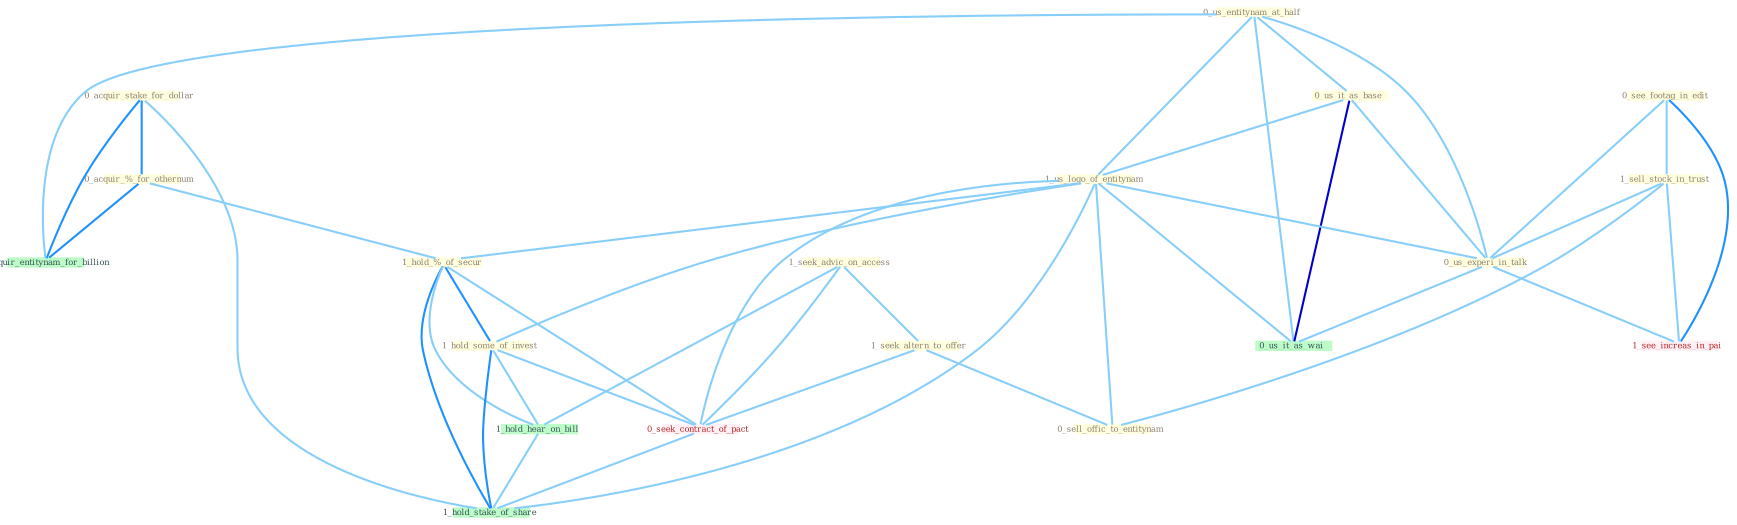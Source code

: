 Graph G{ 
    node
    [shape=polygon,style=filled,width=.5,height=.06,color="#BDFCC9",fixedsize=true,fontsize=4,
    fontcolor="#2f4f4f"];
    {node
    [color="#ffffe0", fontcolor="#8b7d6b"] "0_acquir_stake_for_dollar " "1_seek_advic_on_access " "0_us_entitynam_at_half " "0_see_footag_in_edit " "1_sell_stock_in_trust " "0_acquir_%_for_othernum " "0_us_it_as_base " "1_us_logo_of_entitynam " "1_hold_%_of_secur " "1_hold_some_of_invest " "0_us_experi_in_talk " "1_seek_altern_to_offer " "0_sell_offic_to_entitynam "}
{node [color="#fff0f5", fontcolor="#b22222"] "0_seek_contract_of_pact " "1_see_increas_in_pai "}
edge [color="#B0E2FF"];

	"0_acquir_stake_for_dollar " -- "0_acquir_%_for_othernum " [w="2", color="#1e90ff" , len=0.8];
	"0_acquir_stake_for_dollar " -- "0_acquir_entitynam_for_billion " [w="2", color="#1e90ff" , len=0.8];
	"0_acquir_stake_for_dollar " -- "1_hold_stake_of_share " [w="1", color="#87cefa" ];
	"1_seek_advic_on_access " -- "1_seek_altern_to_offer " [w="1", color="#87cefa" ];
	"1_seek_advic_on_access " -- "0_seek_contract_of_pact " [w="1", color="#87cefa" ];
	"1_seek_advic_on_access " -- "1_hold_hear_on_bill " [w="1", color="#87cefa" ];
	"0_us_entitynam_at_half " -- "0_us_it_as_base " [w="1", color="#87cefa" ];
	"0_us_entitynam_at_half " -- "1_us_logo_of_entitynam " [w="1", color="#87cefa" ];
	"0_us_entitynam_at_half " -- "0_us_experi_in_talk " [w="1", color="#87cefa" ];
	"0_us_entitynam_at_half " -- "0_us_it_as_wai " [w="1", color="#87cefa" ];
	"0_us_entitynam_at_half " -- "0_acquir_entitynam_for_billion " [w="1", color="#87cefa" ];
	"0_see_footag_in_edit " -- "1_sell_stock_in_trust " [w="1", color="#87cefa" ];
	"0_see_footag_in_edit " -- "0_us_experi_in_talk " [w="1", color="#87cefa" ];
	"0_see_footag_in_edit " -- "1_see_increas_in_pai " [w="2", color="#1e90ff" , len=0.8];
	"1_sell_stock_in_trust " -- "0_us_experi_in_talk " [w="1", color="#87cefa" ];
	"1_sell_stock_in_trust " -- "0_sell_offic_to_entitynam " [w="1", color="#87cefa" ];
	"1_sell_stock_in_trust " -- "1_see_increas_in_pai " [w="1", color="#87cefa" ];
	"0_acquir_%_for_othernum " -- "1_hold_%_of_secur " [w="1", color="#87cefa" ];
	"0_acquir_%_for_othernum " -- "0_acquir_entitynam_for_billion " [w="2", color="#1e90ff" , len=0.8];
	"0_us_it_as_base " -- "1_us_logo_of_entitynam " [w="1", color="#87cefa" ];
	"0_us_it_as_base " -- "0_us_experi_in_talk " [w="1", color="#87cefa" ];
	"0_us_it_as_base " -- "0_us_it_as_wai " [w="3", color="#0000cd" , len=0.6];
	"1_us_logo_of_entitynam " -- "1_hold_%_of_secur " [w="1", color="#87cefa" ];
	"1_us_logo_of_entitynam " -- "1_hold_some_of_invest " [w="1", color="#87cefa" ];
	"1_us_logo_of_entitynam " -- "0_us_experi_in_talk " [w="1", color="#87cefa" ];
	"1_us_logo_of_entitynam " -- "0_sell_offic_to_entitynam " [w="1", color="#87cefa" ];
	"1_us_logo_of_entitynam " -- "0_seek_contract_of_pact " [w="1", color="#87cefa" ];
	"1_us_logo_of_entitynam " -- "0_us_it_as_wai " [w="1", color="#87cefa" ];
	"1_us_logo_of_entitynam " -- "1_hold_stake_of_share " [w="1", color="#87cefa" ];
	"1_hold_%_of_secur " -- "1_hold_some_of_invest " [w="2", color="#1e90ff" , len=0.8];
	"1_hold_%_of_secur " -- "0_seek_contract_of_pact " [w="1", color="#87cefa" ];
	"1_hold_%_of_secur " -- "1_hold_hear_on_bill " [w="1", color="#87cefa" ];
	"1_hold_%_of_secur " -- "1_hold_stake_of_share " [w="2", color="#1e90ff" , len=0.8];
	"1_hold_some_of_invest " -- "0_seek_contract_of_pact " [w="1", color="#87cefa" ];
	"1_hold_some_of_invest " -- "1_hold_hear_on_bill " [w="1", color="#87cefa" ];
	"1_hold_some_of_invest " -- "1_hold_stake_of_share " [w="2", color="#1e90ff" , len=0.8];
	"0_us_experi_in_talk " -- "0_us_it_as_wai " [w="1", color="#87cefa" ];
	"0_us_experi_in_talk " -- "1_see_increas_in_pai " [w="1", color="#87cefa" ];
	"1_seek_altern_to_offer " -- "0_sell_offic_to_entitynam " [w="1", color="#87cefa" ];
	"1_seek_altern_to_offer " -- "0_seek_contract_of_pact " [w="1", color="#87cefa" ];
	"0_seek_contract_of_pact " -- "1_hold_stake_of_share " [w="1", color="#87cefa" ];
	"1_hold_hear_on_bill " -- "1_hold_stake_of_share " [w="1", color="#87cefa" ];
}